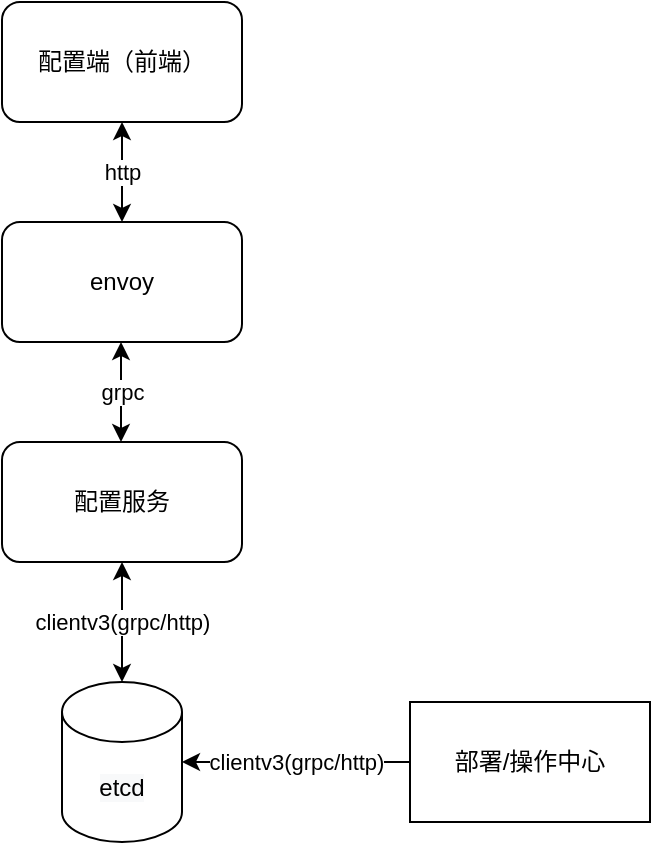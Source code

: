 <mxfile pages="7">
    <diagram id="1X3qqOPAHMiYeAOTJud8" name="总体架构">
        <mxGraphModel dx="487" dy="776" grid="1" gridSize="10" guides="1" tooltips="1" connect="1" arrows="1" fold="1" page="1" pageScale="1" pageWidth="827" pageHeight="1169" math="0" shadow="0">
            <root>
                <mxCell id="KAA0e6ewD5E3a4gkEQYl-0"/>
                <mxCell id="KAA0e6ewD5E3a4gkEQYl-1" parent="KAA0e6ewD5E3a4gkEQYl-0"/>
                <mxCell id="A7PCERtlvKt-KsGc9oNL-0" value="配置服务" style="rounded=1;whiteSpace=wrap;html=1;" parent="KAA0e6ewD5E3a4gkEQYl-1" vertex="1">
                    <mxGeometry x="996" y="260" width="120" height="60" as="geometry"/>
                </mxCell>
                <mxCell id="A7PCERtlvKt-KsGc9oNL-1" value="clientv3(grpc/http)" style="endArrow=classic;html=1;startArrow=classic;startFill=1;" parent="KAA0e6ewD5E3a4gkEQYl-1" source="A7PCERtlvKt-KsGc9oNL-0" target="A7PCERtlvKt-KsGc9oNL-5" edge="1">
                    <mxGeometry width="50" height="50" relative="1" as="geometry">
                        <mxPoint x="1027" y="220" as="sourcePoint"/>
                        <mxPoint x="1197" y="395" as="targetPoint"/>
                    </mxGeometry>
                </mxCell>
                <mxCell id="A7PCERtlvKt-KsGc9oNL-2" value="配置端（前端）" style="rounded=1;whiteSpace=wrap;html=1;" parent="KAA0e6ewD5E3a4gkEQYl-1" vertex="1">
                    <mxGeometry x="996" y="40" width="120" height="60" as="geometry"/>
                </mxCell>
                <mxCell id="A7PCERtlvKt-KsGc9oNL-3" value="http" style="endArrow=classic;html=1;horizontal=1;startArrow=classic;startFill=1;" parent="KAA0e6ewD5E3a4gkEQYl-1" source="A7PCERtlvKt-KsGc9oNL-2" target="rfTJAkQ8QG8a4X35dGVz-1" edge="1">
                    <mxGeometry width="50" height="50" relative="1" as="geometry">
                        <mxPoint x="950" y="150" as="sourcePoint"/>
                        <mxPoint x="950" y="260" as="targetPoint"/>
                    </mxGeometry>
                </mxCell>
                <mxCell id="A7PCERtlvKt-KsGc9oNL-5" value="&lt;span style=&quot;color: rgb(0 , 0 , 0) ; font-family: &amp;#34;helvetica&amp;#34; ; font-size: 12px ; font-style: normal ; font-weight: 400 ; letter-spacing: normal ; text-align: center ; text-indent: 0px ; text-transform: none ; word-spacing: 0px ; background-color: rgb(248 , 249 , 250) ; display: inline ; float: none&quot;&gt;etcd&lt;/span&gt;" style="shape=cylinder3;whiteSpace=wrap;html=1;boundedLbl=1;backgroundOutline=1;size=15;" parent="KAA0e6ewD5E3a4gkEQYl-1" vertex="1">
                    <mxGeometry x="1026" y="380" width="60" height="80" as="geometry"/>
                </mxCell>
                <mxCell id="lH45oiCETYAU4a6Qy7qv-1" value="&lt;meta charset=&quot;utf-8&quot;&gt;&lt;span style=&quot;color: rgb(0, 0, 0); font-family: helvetica; font-size: 11px; font-style: normal; font-weight: 400; letter-spacing: normal; text-align: center; text-indent: 0px; text-transform: none; word-spacing: 0px; background-color: rgb(255, 255, 255); display: inline; float: none;&quot;&gt;clientv3(grpc/http)&lt;/span&gt;" style="edgeStyle=orthogonalEdgeStyle;rounded=0;orthogonalLoop=1;jettySize=auto;html=1;entryX=1;entryY=0.5;entryDx=0;entryDy=0;entryPerimeter=0;startArrow=none;startFill=0;endArrow=classic;endFill=1;exitX=0;exitY=0.5;exitDx=0;exitDy=0;" parent="KAA0e6ewD5E3a4gkEQYl-1" source="lH45oiCETYAU4a6Qy7qv-0" target="A7PCERtlvKt-KsGc9oNL-5" edge="1">
                    <mxGeometry relative="1" as="geometry"/>
                </mxCell>
                <mxCell id="lH45oiCETYAU4a6Qy7qv-0" value="部署/操作中心" style="rounded=0;whiteSpace=wrap;html=1;" parent="KAA0e6ewD5E3a4gkEQYl-1" vertex="1">
                    <mxGeometry x="1200" y="390" width="120" height="60" as="geometry"/>
                </mxCell>
                <mxCell id="rfTJAkQ8QG8a4X35dGVz-1" value="envoy" style="rounded=1;whiteSpace=wrap;html=1;" parent="KAA0e6ewD5E3a4gkEQYl-1" vertex="1">
                    <mxGeometry x="996" y="150" width="120" height="60" as="geometry"/>
                </mxCell>
                <mxCell id="rfTJAkQ8QG8a4X35dGVz-2" value="grpc" style="endArrow=classic;html=1;horizontal=1;startArrow=classic;startFill=1;" parent="KAA0e6ewD5E3a4gkEQYl-1" edge="1">
                    <mxGeometry width="50" height="50" relative="1" as="geometry">
                        <mxPoint x="1055.5" y="210" as="sourcePoint"/>
                        <mxPoint x="1055.5" y="260" as="targetPoint"/>
                    </mxGeometry>
                </mxCell>
            </root>
        </mxGraphModel>
    </diagram>
    <diagram id="SnNu24Lm_NKvO9PNE2EM" name="层级结构">
        <mxGraphModel dx="1314" dy="776" grid="1" gridSize="5" guides="1" tooltips="1" connect="1" arrows="1" fold="1" page="1" pageScale="1" pageWidth="827" pageHeight="1169" math="0" shadow="0">
            <root>
                <mxCell id="frMDC3H8Q9lRzjkHUVK3-0"/>
                <mxCell id="frMDC3H8Q9lRzjkHUVK3-1" parent="frMDC3H8Q9lRzjkHUVK3-0"/>
                <mxCell id="1MtRLpMQDwLx-iQNgUPP-0" value="" style="rounded=0;whiteSpace=wrap;html=1;" parent="frMDC3H8Q9lRzjkHUVK3-1" vertex="1">
                    <mxGeometry x="250" y="85" width="510" height="285" as="geometry"/>
                </mxCell>
                <mxCell id="frMDC3H8Q9lRzjkHUVK3-3" value="" style="rounded=0;whiteSpace=wrap;html=1;fontSize=10;fillColor=#f5f5f5;strokeColor=#666666;fontColor=#333333;" parent="frMDC3H8Q9lRzjkHUVK3-1" vertex="1">
                    <mxGeometry x="255" y="130" width="500" height="235" as="geometry"/>
                </mxCell>
                <mxCell id="AbZzxbGtGDxxiaTbC9_T-3" value="" style="rounded=0;whiteSpace=wrap;html=1;fillColor=#f9f7ed;strokeColor=#36393d;" parent="frMDC3H8Q9lRzjkHUVK3-1" vertex="1">
                    <mxGeometry x="645" y="150" width="105" height="210" as="geometry"/>
                </mxCell>
                <mxCell id="AbZzxbGtGDxxiaTbC9_T-0" value="" style="rounded=0;whiteSpace=wrap;html=1;fillColor=#f9f7ed;strokeColor=#36393d;" parent="frMDC3H8Q9lRzjkHUVK3-1" vertex="1">
                    <mxGeometry x="260" y="150" width="380" height="210" as="geometry"/>
                </mxCell>
                <mxCell id="frMDC3H8Q9lRzjkHUVK3-4" value="" style="rounded=0;whiteSpace=wrap;html=1;fontSize=10;fillColor=#f5f5f5;strokeColor=#666666;fontColor=#333333;" parent="frMDC3H8Q9lRzjkHUVK3-1" vertex="1">
                    <mxGeometry x="255" y="105" width="500" height="20" as="geometry"/>
                </mxCell>
                <mxCell id="frMDC3H8Q9lRzjkHUVK3-5" value="物理设施配置数据库" style="text;html=1;strokeColor=none;fillColor=none;align=center;verticalAlign=middle;whiteSpace=wrap;rounded=0;fontSize=10;" parent="frMDC3H8Q9lRzjkHUVK3-1" vertex="1">
                    <mxGeometry x="255" y="105" width="500" height="20" as="geometry"/>
                </mxCell>
                <mxCell id="frMDC3H8Q9lRzjkHUVK3-6" value="节点配置数据库(ConfigData)" style="text;html=1;strokeColor=none;fillColor=none;align=center;verticalAlign=middle;whiteSpace=wrap;rounded=0;fontSize=10;" parent="frMDC3H8Q9lRzjkHUVK3-1" vertex="1">
                    <mxGeometry x="260" y="130" width="495" height="20" as="geometry"/>
                </mxCell>
                <mxCell id="frMDC3H8Q9lRzjkHUVK3-7" value="" style="rounded=0;whiteSpace=wrap;html=1;fontSize=10;fillColor=#dae8fc;strokeColor=#6c8ebf;" parent="frMDC3H8Q9lRzjkHUVK3-1" vertex="1">
                    <mxGeometry x="265" y="170" width="270" height="185" as="geometry"/>
                </mxCell>
                <mxCell id="frMDC3H8Q9lRzjkHUVK3-8" value="最新版本(ConfigVersion)" style="text;html=1;strokeColor=none;fillColor=none;align=center;verticalAlign=middle;whiteSpace=wrap;rounded=0;fontSize=10;" parent="frMDC3H8Q9lRzjkHUVK3-1" vertex="1">
                    <mxGeometry x="265" y="170" width="270" height="20" as="geometry"/>
                </mxCell>
                <mxCell id="1MtRLpMQDwLx-iQNgUPP-2" value="配置中心" style="text;html=1;strokeColor=none;fillColor=none;align=center;verticalAlign=middle;whiteSpace=wrap;rounded=0;fontSize=10;" parent="frMDC3H8Q9lRzjkHUVK3-1" vertex="1">
                    <mxGeometry x="250" y="85" width="510" height="20" as="geometry"/>
                </mxCell>
                <mxCell id="1MtRLpMQDwLx-iQNgUPP-25" value="..." style="text;html=1;strokeColor=none;fillColor=none;align=center;verticalAlign=middle;whiteSpace=wrap;rounded=0;fontStyle=1" parent="frMDC3H8Q9lRzjkHUVK3-1" vertex="1">
                    <mxGeometry x="515" y="257.5" width="20" height="10" as="geometry"/>
                </mxCell>
                <mxCell id="1MtRLpMQDwLx-iQNgUPP-29" value="v1.05" style="rounded=0;whiteSpace=wrap;html=1;fillColor=#dae8fc;strokeColor=#6c8ebf;" parent="frMDC3H8Q9lRzjkHUVK3-1" vertex="1">
                    <mxGeometry x="540" y="170" width="95" height="30" as="geometry"/>
                </mxCell>
                <mxCell id="1MtRLpMQDwLx-iQNgUPP-30" value="v1.00" style="rounded=0;whiteSpace=wrap;html=1;fillColor=#dae8fc;strokeColor=#6c8ebf;" parent="frMDC3H8Q9lRzjkHUVK3-1" vertex="1">
                    <mxGeometry x="540" y="205" width="95" height="30" as="geometry"/>
                </mxCell>
                <mxCell id="1MtRLpMQDwLx-iQNgUPP-24" value="..." style="text;html=1;strokeColor=none;fillColor=none;align=center;verticalAlign=middle;whiteSpace=wrap;rounded=0;fontStyle=1" parent="frMDC3H8Q9lRzjkHUVK3-1" vertex="1">
                    <mxGeometry x="567.5" y="247.5" width="40" height="10" as="geometry"/>
                </mxCell>
                <mxCell id="frMDC3H8Q9lRzjkHUVK3-9" value="" style="rounded=0;whiteSpace=wrap;html=1;fontSize=10;fillColor=#d5e8d4;strokeColor=#82b366;" parent="frMDC3H8Q9lRzjkHUVK3-1" vertex="1">
                    <mxGeometry x="270" y="190" width="120" height="160" as="geometry"/>
                </mxCell>
                <mxCell id="frMDC3H8Q9lRzjkHUVK3-10" value="00环境(Environment)" style="text;html=1;strokeColor=none;fillColor=none;align=center;verticalAlign=middle;whiteSpace=wrap;rounded=0;fontSize=10;" parent="frMDC3H8Q9lRzjkHUVK3-1" vertex="1">
                    <mxGeometry x="270" y="190" width="120" height="20" as="geometry"/>
                </mxCell>
                <mxCell id="1MtRLpMQDwLx-iQNgUPP-6" value="" style="rounded=0;whiteSpace=wrap;html=1;fontSize=10;fillColor=#ffe6cc;strokeColor=#d79b00;" parent="frMDC3H8Q9lRzjkHUVK3-1" vertex="1">
                    <mxGeometry x="273.18" y="310" width="111.82" height="25" as="geometry"/>
                </mxCell>
                <mxCell id="1MtRLpMQDwLx-iQNgUPP-7" value="DTP.RC.Group1" style="text;html=1;strokeColor=none;fillColor=none;align=center;verticalAlign=middle;whiteSpace=wrap;rounded=0;fontSize=10;" parent="frMDC3H8Q9lRzjkHUVK3-1" vertex="1">
                    <mxGeometry x="273.76" y="310" width="111.24" height="20" as="geometry"/>
                </mxCell>
                <mxCell id="1MtRLpMQDwLx-iQNgUPP-11" value="..." style="text;html=1;strokeColor=none;fillColor=none;align=center;verticalAlign=middle;whiteSpace=wrap;rounded=0;fontStyle=1" parent="frMDC3H8Q9lRzjkHUVK3-1" vertex="1">
                    <mxGeometry x="309.09" y="335" width="40" height="10" as="geometry"/>
                </mxCell>
                <mxCell id="1MtRLpMQDwLx-iQNgUPP-14" value="" style="rounded=0;whiteSpace=wrap;html=1;fontSize=10;fillColor=#d5e8d4;strokeColor=#82b366;" parent="frMDC3H8Q9lRzjkHUVK3-1" vertex="1">
                    <mxGeometry x="395" y="190" width="120" height="160" as="geometry"/>
                </mxCell>
                <mxCell id="1MtRLpMQDwLx-iQNgUPP-15" value="88环境" style="text;html=1;strokeColor=none;fillColor=none;align=center;verticalAlign=middle;whiteSpace=wrap;rounded=0;fontSize=10;" parent="frMDC3H8Q9lRzjkHUVK3-1" vertex="1">
                    <mxGeometry x="395" y="190" width="120" height="20" as="geometry"/>
                </mxCell>
                <mxCell id="1MtRLpMQDwLx-iQNgUPP-22" value="" style="rounded=0;whiteSpace=wrap;html=1;fontSize=10;fillColor=#ffe6cc;strokeColor=#d79b00;" parent="frMDC3H8Q9lRzjkHUVK3-1" vertex="1">
                    <mxGeometry x="398.5" y="289" width="111.5" height="46" as="geometry"/>
                </mxCell>
                <mxCell id="1MtRLpMQDwLx-iQNgUPP-23" value="DTP.RC.Group1" style="text;html=1;strokeColor=none;fillColor=none;align=center;verticalAlign=middle;whiteSpace=wrap;rounded=0;fontSize=10;" parent="frMDC3H8Q9lRzjkHUVK3-1" vertex="1">
                    <mxGeometry x="399.5" y="289" width="110.5" height="20" as="geometry"/>
                </mxCell>
                <mxCell id="frMDC3H8Q9lRzjkHUVK3-11" value="" style="rounded=0;whiteSpace=wrap;html=1;fontSize=10;fillColor=#ffe6cc;strokeColor=#d79b00;" parent="frMDC3H8Q9lRzjkHUVK3-1" vertex="1">
                    <mxGeometry x="273.5" y="210" width="111.5" height="95" as="geometry"/>
                </mxCell>
                <mxCell id="frMDC3H8Q9lRzjkHUVK3-12" value="DTP.MC.Set1(Node)" style="text;html=1;align=center;verticalAlign=middle;whiteSpace=wrap;rounded=0;fontSize=10;" parent="frMDC3H8Q9lRzjkHUVK3-1" vertex="1">
                    <mxGeometry x="275" y="210" width="110" height="20" as="geometry"/>
                </mxCell>
                <mxCell id="frMDC3H8Q9lRzjkHUVK3-14" value="应用配置(AppConfig)" style="rounded=0;whiteSpace=wrap;html=1;fontSize=8;horizontal=1;" parent="frMDC3H8Q9lRzjkHUVK3-1" vertex="1">
                    <mxGeometry x="279.09" y="230" width="100" height="20" as="geometry"/>
                </mxCell>
                <mxCell id="_CpGVqF00zmXJLr7UBIy-0" value="接口配置(InterfaceConfig)" style="rounded=0;whiteSpace=wrap;html=1;fontSize=8;" parent="frMDC3H8Q9lRzjkHUVK3-1" vertex="1">
                    <mxGeometry x="279.09" y="280" width="100.91" height="20" as="geometry"/>
                </mxCell>
                <mxCell id="1MtRLpMQDwLx-iQNgUPP-17" value="" style="rounded=0;whiteSpace=wrap;html=1;fontSize=10;fillColor=#ffe6cc;strokeColor=#d79b00;" parent="frMDC3H8Q9lRzjkHUVK3-1" vertex="1">
                    <mxGeometry x="398.5" y="210" width="111.5" height="70" as="geometry"/>
                </mxCell>
                <mxCell id="1MtRLpMQDwLx-iQNgUPP-18" value="DTP.MC.Set1" style="text;html=1;align=center;verticalAlign=middle;whiteSpace=wrap;rounded=0;fontSize=10;" parent="frMDC3H8Q9lRzjkHUVK3-1" vertex="1">
                    <mxGeometry x="398.76" y="210" width="111.24" height="20" as="geometry"/>
                </mxCell>
                <mxCell id="1MtRLpMQDwLx-iQNgUPP-19" value="应用配置" style="rounded=0;whiteSpace=wrap;html=1;fontSize=10;horizontal=1;" parent="frMDC3H8Q9lRzjkHUVK3-1" vertex="1">
                    <mxGeometry x="404.81" y="230" width="45.599" height="20" as="geometry"/>
                </mxCell>
                <mxCell id="1MtRLpMQDwLx-iQNgUPP-20" value="接口配置" style="rounded=0;whiteSpace=wrap;html=1;fontSize=10;" parent="frMDC3H8Q9lRzjkHUVK3-1" vertex="1">
                    <mxGeometry x="456.132" y="230" width="45.599" height="20" as="geometry"/>
                </mxCell>
                <mxCell id="1MtRLpMQDwLx-iQNgUPP-21" value="操控配置" style="rounded=0;whiteSpace=wrap;html=1;fontSize=10;" parent="frMDC3H8Q9lRzjkHUVK3-1" vertex="1">
                    <mxGeometry x="404.811" y="255" width="45.599" height="20" as="geometry"/>
                </mxCell>
                <mxCell id="1MtRLpMQDwLx-iQNgUPP-34" value="周末演练测试基础配置" style="rounded=0;whiteSpace=wrap;html=1;fillColor=#dae8fc;strokeColor=#6c8ebf;" parent="frMDC3H8Q9lRzjkHUVK3-1" vertex="1">
                    <mxGeometry x="650" y="170" width="95" height="30" as="geometry"/>
                </mxCell>
                <mxCell id="1MtRLpMQDwLx-iQNgUPP-35" value="1月31日周末演练" style="rounded=0;whiteSpace=wrap;html=1;fillColor=#dae8fc;strokeColor=#6c8ebf;" parent="frMDC3H8Q9lRzjkHUVK3-1" vertex="1">
                    <mxGeometry x="650" y="205" width="95" height="30" as="geometry"/>
                </mxCell>
                <mxCell id="1MtRLpMQDwLx-iQNgUPP-37" value="..." style="text;html=1;strokeColor=none;fillColor=none;align=center;verticalAlign=middle;whiteSpace=wrap;rounded=0;fontStyle=1" parent="frMDC3H8Q9lRzjkHUVK3-1" vertex="1">
                    <mxGeometry x="434.25" y="335" width="40" height="10" as="geometry"/>
                </mxCell>
                <mxCell id="H_VRkDUQ_rx8H-O2tvIQ-2" value="部署配置(DeployConfig)" style="rounded=0;whiteSpace=wrap;html=1;fontSize=8;" parent="frMDC3H8Q9lRzjkHUVK3-1" vertex="1">
                    <mxGeometry x="279.09" y="255" width="100" height="20" as="geometry"/>
                </mxCell>
                <mxCell id="H_VRkDUQ_rx8H-O2tvIQ-4" value="部署配置" style="rounded=0;whiteSpace=wrap;html=1;fontSize=10;" parent="frMDC3H8Q9lRzjkHUVK3-1" vertex="1">
                    <mxGeometry x="456.451" y="255" width="45.599" height="20" as="geometry"/>
                </mxCell>
                <mxCell id="AbZzxbGtGDxxiaTbC9_T-1" value="正常模式(Mode)" style="text;html=1;strokeColor=none;fillColor=none;align=center;verticalAlign=middle;whiteSpace=wrap;rounded=0;fontSize=10;" parent="frMDC3H8Q9lRzjkHUVK3-1" vertex="1">
                    <mxGeometry x="260" y="150" width="385" height="20" as="geometry"/>
                </mxCell>
                <mxCell id="AbZzxbGtGDxxiaTbC9_T-4" value="测试模式" style="text;html=1;strokeColor=none;fillColor=none;align=center;verticalAlign=middle;whiteSpace=wrap;rounded=0;fontSize=10;" parent="frMDC3H8Q9lRzjkHUVK3-1" vertex="1">
                    <mxGeometry x="645" y="150" width="105" height="20" as="geometry"/>
                </mxCell>
                <mxCell id="AbZzxbGtGDxxiaTbC9_T-5" value="..." style="text;html=1;strokeColor=none;fillColor=none;align=center;verticalAlign=middle;whiteSpace=wrap;rounded=0;fontStyle=1" parent="frMDC3H8Q9lRzjkHUVK3-1" vertex="1">
                    <mxGeometry x="677.5" y="247.5" width="40" height="10" as="geometry"/>
                </mxCell>
            </root>
        </mxGraphModel>
    </diagram>
    <diagram id="I8Tu5ScAXy7tuQqMffPj" name="配置获取">
        <mxGraphModel dx="1314" dy="776" grid="1" gridSize="10" guides="1" tooltips="1" connect="1" arrows="1" fold="1" page="1" pageScale="1" pageWidth="827" pageHeight="1169" math="0" shadow="0">
            <root>
                <mxCell id="Sk8pdhV6gsqgfFt56WIu-0"/>
                <mxCell id="Sk8pdhV6gsqgfFt56WIu-1" parent="Sk8pdhV6gsqgfFt56WIu-0"/>
                <mxCell id="6J8LR1fGLPx4kdJ6sCfR-0" value="配置端" style="shape=umlLifeline;perimeter=lifelinePerimeter;whiteSpace=wrap;html=1;container=1;collapsible=0;recursiveResize=0;outlineConnect=0;fontSize=10;" parent="Sk8pdhV6gsqgfFt56WIu-1" vertex="1">
                    <mxGeometry x="180" y="130" width="100" height="170" as="geometry"/>
                </mxCell>
                <mxCell id="6J8LR1fGLPx4kdJ6sCfR-1" value="" style="html=1;points=[];perimeter=orthogonalPerimeter;fontSize=10;" parent="6J8LR1fGLPx4kdJ6sCfR-0" vertex="1">
                    <mxGeometry x="45" y="50" width="10" height="110" as="geometry"/>
                </mxCell>
                <mxCell id="6J8LR1fGLPx4kdJ6sCfR-3" value="配置服务" style="shape=umlLifeline;perimeter=lifelinePerimeter;whiteSpace=wrap;html=1;container=1;collapsible=0;recursiveResize=0;outlineConnect=0;fontSize=10;" parent="Sk8pdhV6gsqgfFt56WIu-1" vertex="1">
                    <mxGeometry x="320" y="130" width="100" height="170" as="geometry"/>
                </mxCell>
                <mxCell id="6J8LR1fGLPx4kdJ6sCfR-4" value="" style="html=1;points=[];perimeter=orthogonalPerimeter;fontSize=10;" parent="6J8LR1fGLPx4kdJ6sCfR-3" vertex="1">
                    <mxGeometry x="45" y="50" width="10" height="110" as="geometry"/>
                </mxCell>
                <mxCell id="6J8LR1fGLPx4kdJ6sCfR-6" value="etcd" style="shape=umlLifeline;perimeter=lifelinePerimeter;whiteSpace=wrap;html=1;container=1;collapsible=0;recursiveResize=0;outlineConnect=0;fontSize=10;" parent="Sk8pdhV6gsqgfFt56WIu-1" vertex="1">
                    <mxGeometry x="460" y="130" width="100" height="170" as="geometry"/>
                </mxCell>
                <mxCell id="6J8LR1fGLPx4kdJ6sCfR-7" value="" style="html=1;points=[];perimeter=orthogonalPerimeter;fontSize=10;" parent="6J8LR1fGLPx4kdJ6sCfR-6" vertex="1">
                    <mxGeometry x="45" y="50" width="10" height="110" as="geometry"/>
                </mxCell>
                <mxCell id="6J8LR1fGLPx4kdJ6sCfR-10" value="获取目标版本配置" style="endArrow=classic;html=1;entryX=0;entryY=0.146;entryDx=0;entryDy=0;entryPerimeter=0;exitX=1.01;exitY=0.147;exitDx=0;exitDy=0;exitPerimeter=0;fontSize=10;" parent="Sk8pdhV6gsqgfFt56WIu-1" edge="1">
                    <mxGeometry width="50" height="50" relative="1" as="geometry">
                        <mxPoint x="375.1" y="234.87" as="sourcePoint"/>
                        <mxPoint x="505.0" y="234.66" as="targetPoint"/>
                    </mxGeometry>
                </mxCell>
                <mxCell id="6J8LR1fGLPx4kdJ6sCfR-11" value="目标版本配置内容" style="endArrow=classic;html=1;fontSize=10;entryX=1;entryY=0.346;entryDx=0;entryDy=0;entryPerimeter=0;exitX=0;exitY=0.346;exitDx=0;exitDy=0;exitPerimeter=0;" parent="Sk8pdhV6gsqgfFt56WIu-1" edge="1">
                    <mxGeometry width="50" height="50" relative="1" as="geometry">
                        <mxPoint x="505" y="253.926" as="sourcePoint"/>
                        <mxPoint x="375" y="253.926" as="targetPoint"/>
                    </mxGeometry>
                </mxCell>
                <mxCell id="6J8LR1fGLPx4kdJ6sCfR-12" value="目标版本配置内容" style="endArrow=classic;html=1;fontSize=10;exitX=0.481;exitY=0.714;exitDx=0;exitDy=0;exitPerimeter=0;entryX=1.029;entryY=0.347;entryDx=0;entryDy=0;entryPerimeter=0;" parent="Sk8pdhV6gsqgfFt56WIu-1" edge="1">
                    <mxGeometry width="50" height="50" relative="1" as="geometry">
                        <mxPoint x="364.98" y="278" as="sourcePoint"/>
                        <mxPoint x="235.21" y="278.177" as="targetPoint"/>
                    </mxGeometry>
                </mxCell>
                <mxCell id="6J8LR1fGLPx4kdJ6sCfR-13" value="获取目标版本配置" style="endArrow=classic;html=1;exitX=1;exitY=0.095;exitDx=0;exitDy=0;exitPerimeter=0;entryX=-0.053;entryY=0.096;entryDx=0;entryDy=0;entryPerimeter=0;fontSize=10;" parent="Sk8pdhV6gsqgfFt56WIu-1" edge="1">
                    <mxGeometry width="50" height="50" relative="1" as="geometry">
                        <mxPoint x="235" y="215.95" as="sourcePoint"/>
                        <mxPoint x="364.47" y="216.16" as="targetPoint"/>
                    </mxGeometry>
                </mxCell>
            </root>
        </mxGraphModel>
    </diagram>
    <diagram id="zDpkCdK-WTpTuvXPhWbF" name="配置缓存">
        <mxGraphModel dx="1314" dy="776" grid="1" gridSize="10" guides="1" tooltips="1" connect="1" arrows="1" fold="1" page="1" pageScale="1" pageWidth="827" pageHeight="1169" math="0" shadow="0">
            <root>
                <mxCell id="347gWJok4PZvHm4m8MTc-0"/>
                <mxCell id="347gWJok4PZvHm4m8MTc-1" parent="347gWJok4PZvHm4m8MTc-0"/>
                <mxCell id="cEPV4Jp8pSuzJjNS0iWL-0" value="配置端" style="shape=umlLifeline;perimeter=lifelinePerimeter;whiteSpace=wrap;html=1;container=1;collapsible=0;recursiveResize=0;outlineConnect=0;fontSize=10;" parent="347gWJok4PZvHm4m8MTc-1" vertex="1">
                    <mxGeometry x="180" y="130" width="100" height="150" as="geometry"/>
                </mxCell>
                <mxCell id="cEPV4Jp8pSuzJjNS0iWL-1" value="" style="html=1;points=[];perimeter=orthogonalPerimeter;fontSize=10;" parent="cEPV4Jp8pSuzJjNS0iWL-0" vertex="1">
                    <mxGeometry x="45" y="50" width="10" height="90" as="geometry"/>
                </mxCell>
                <mxCell id="cEPV4Jp8pSuzJjNS0iWL-3" value="配置服务" style="shape=umlLifeline;perimeter=lifelinePerimeter;whiteSpace=wrap;html=1;container=1;collapsible=0;recursiveResize=0;outlineConnect=0;fontSize=10;" parent="347gWJok4PZvHm4m8MTc-1" vertex="1">
                    <mxGeometry x="320" y="130" width="100" height="150" as="geometry"/>
                </mxCell>
                <mxCell id="cEPV4Jp8pSuzJjNS0iWL-4" value="" style="html=1;points=[];perimeter=orthogonalPerimeter;fontSize=10;" parent="cEPV4Jp8pSuzJjNS0iWL-3" vertex="1">
                    <mxGeometry x="45" y="50" width="10" height="90" as="geometry"/>
                </mxCell>
                <mxCell id="cEPV4Jp8pSuzJjNS0iWL-5" value="保存配置" style="rounded=0;orthogonalLoop=1;jettySize=auto;html=1;fontSize=10;" parent="347gWJok4PZvHm4m8MTc-1" edge="1">
                    <mxGeometry relative="1" as="geometry">
                        <mxPoint x="235.1" y="200" as="sourcePoint"/>
                        <mxPoint x="365.1" y="200" as="targetPoint"/>
                    </mxGeometry>
                </mxCell>
                <mxCell id="cEPV4Jp8pSuzJjNS0iWL-6" value="etcd" style="shape=umlLifeline;perimeter=lifelinePerimeter;whiteSpace=wrap;html=1;container=1;collapsible=0;recursiveResize=0;outlineConnect=0;fontSize=10;" parent="347gWJok4PZvHm4m8MTc-1" vertex="1">
                    <mxGeometry x="460" y="130" width="100" height="150" as="geometry"/>
                </mxCell>
                <mxCell id="cEPV4Jp8pSuzJjNS0iWL-7" value="" style="html=1;points=[];perimeter=orthogonalPerimeter;fontSize=10;" parent="cEPV4Jp8pSuzJjNS0iWL-6" vertex="1">
                    <mxGeometry x="45" y="50" width="10" height="90" as="geometry"/>
                </mxCell>
                <mxCell id="cEPV4Jp8pSuzJjNS0iWL-8" value="写入用户配置缓存" style="edgeStyle=orthogonalEdgeStyle;rounded=0;orthogonalLoop=1;jettySize=auto;html=1;fontSize=10;" parent="347gWJok4PZvHm4m8MTc-1" edge="1">
                    <mxGeometry relative="1" as="geometry">
                        <mxPoint x="504" y="230" as="targetPoint"/>
                        <Array as="points">
                            <mxPoint x="504" y="230"/>
                        </Array>
                        <mxPoint x="375" y="230" as="sourcePoint"/>
                    </mxGeometry>
                </mxCell>
                <mxCell id="5rnwcWIkk3I-vEAtKgAx-1" value="提交结果" style="endArrow=classic;html=1;fontSize=10;entryX=1;entryY=0.346;entryDx=0;entryDy=0;entryPerimeter=0;exitX=0;exitY=0.346;exitDx=0;exitDy=0;exitPerimeter=0;" parent="347gWJok4PZvHm4m8MTc-1" edge="1">
                    <mxGeometry width="50" height="50" relative="1" as="geometry">
                        <mxPoint x="365" y="259.996" as="sourcePoint"/>
                        <mxPoint x="235" y="259.996" as="targetPoint"/>
                    </mxGeometry>
                </mxCell>
            </root>
        </mxGraphModel>
    </diagram>
    <diagram id="FDhhwFAhv5WpItgmbsHn" name="删除缓存配置">
        <mxGraphModel dx="1314" dy="776" grid="1" gridSize="10" guides="1" tooltips="1" connect="1" arrows="1" fold="1" page="1" pageScale="1" pageWidth="827" pageHeight="1169" math="0" shadow="0">
            <root>
                <mxCell id="xelb1BrMsAJrIiyQc8yh-0"/>
                <mxCell id="xelb1BrMsAJrIiyQc8yh-1" parent="xelb1BrMsAJrIiyQc8yh-0"/>
                <mxCell id="vVBG-popAw29gxYDrXYc-0" value="配置端" style="shape=umlLifeline;perimeter=lifelinePerimeter;whiteSpace=wrap;html=1;container=1;collapsible=0;recursiveResize=0;outlineConnect=0;fontSize=10;" parent="xelb1BrMsAJrIiyQc8yh-1" vertex="1">
                    <mxGeometry x="180" y="130" width="100" height="150" as="geometry"/>
                </mxCell>
                <mxCell id="vVBG-popAw29gxYDrXYc-1" value="" style="html=1;points=[];perimeter=orthogonalPerimeter;fontSize=10;" parent="vVBG-popAw29gxYDrXYc-0" vertex="1">
                    <mxGeometry x="45" y="50" width="10" height="90" as="geometry"/>
                </mxCell>
                <mxCell id="vVBG-popAw29gxYDrXYc-2" value="配置服务" style="shape=umlLifeline;perimeter=lifelinePerimeter;whiteSpace=wrap;html=1;container=1;collapsible=0;recursiveResize=0;outlineConnect=0;fontSize=10;" parent="xelb1BrMsAJrIiyQc8yh-1" vertex="1">
                    <mxGeometry x="320" y="130" width="100" height="150" as="geometry"/>
                </mxCell>
                <mxCell id="vVBG-popAw29gxYDrXYc-3" value="" style="html=1;points=[];perimeter=orthogonalPerimeter;fontSize=10;" parent="vVBG-popAw29gxYDrXYc-2" vertex="1">
                    <mxGeometry x="45" y="50" width="10" height="90" as="geometry"/>
                </mxCell>
                <mxCell id="vVBG-popAw29gxYDrXYc-4" value="删除配置" style="rounded=0;orthogonalLoop=1;jettySize=auto;html=1;fontSize=10;" parent="xelb1BrMsAJrIiyQc8yh-1" edge="1">
                    <mxGeometry relative="1" as="geometry">
                        <mxPoint x="235.1" y="200" as="sourcePoint"/>
                        <mxPoint x="365.1" y="200" as="targetPoint"/>
                    </mxGeometry>
                </mxCell>
                <mxCell id="vVBG-popAw29gxYDrXYc-5" value="etcd" style="shape=umlLifeline;perimeter=lifelinePerimeter;whiteSpace=wrap;html=1;container=1;collapsible=0;recursiveResize=0;outlineConnect=0;fontSize=10;" parent="xelb1BrMsAJrIiyQc8yh-1" vertex="1">
                    <mxGeometry x="460" y="130" width="100" height="150" as="geometry"/>
                </mxCell>
                <mxCell id="vVBG-popAw29gxYDrXYc-6" value="" style="html=1;points=[];perimeter=orthogonalPerimeter;fontSize=10;" parent="vVBG-popAw29gxYDrXYc-5" vertex="1">
                    <mxGeometry x="45" y="50" width="10" height="90" as="geometry"/>
                </mxCell>
                <mxCell id="vVBG-popAw29gxYDrXYc-7" value="删除用户缓存配置" style="edgeStyle=orthogonalEdgeStyle;rounded=0;orthogonalLoop=1;jettySize=auto;html=1;fontSize=10;" parent="xelb1BrMsAJrIiyQc8yh-1" edge="1">
                    <mxGeometry relative="1" as="geometry">
                        <mxPoint x="504" y="230" as="targetPoint"/>
                        <Array as="points">
                            <mxPoint x="504" y="230"/>
                        </Array>
                        <mxPoint x="375" y="230" as="sourcePoint"/>
                    </mxGeometry>
                </mxCell>
                <mxCell id="vVBG-popAw29gxYDrXYc-8" value="提交结果" style="endArrow=classic;html=1;fontSize=10;entryX=1;entryY=0.346;entryDx=0;entryDy=0;entryPerimeter=0;exitX=0;exitY=0.346;exitDx=0;exitDy=0;exitPerimeter=0;" parent="xelb1BrMsAJrIiyQc8yh-1" edge="1">
                    <mxGeometry width="50" height="50" relative="1" as="geometry">
                        <mxPoint x="365" y="259.996" as="sourcePoint"/>
                        <mxPoint x="235" y="259.996" as="targetPoint"/>
                    </mxGeometry>
                </mxCell>
            </root>
        </mxGraphModel>
    </diagram>
    <diagram id="6Ceoa22t9cZ7ktfSXCHu" name="配置编辑">
        <mxGraphModel dx="1314" dy="776" grid="1" gridSize="5" guides="1" tooltips="1" connect="1" arrows="1" fold="1" page="1" pageScale="1" pageWidth="827" pageHeight="1169" math="0" shadow="0">
            <root>
                <mxCell id="II5RSUHk62oNET01WcBU-0"/>
                <mxCell id="II5RSUHk62oNET01WcBU-1" parent="II5RSUHk62oNET01WcBU-0"/>
                <mxCell id="1q6dZ-OZUKm1-cO1wzfy-0" value="配置端" style="shape=umlLifeline;perimeter=lifelinePerimeter;whiteSpace=wrap;html=1;container=1;collapsible=0;recursiveResize=0;outlineConnect=0;fontSize=10;" parent="II5RSUHk62oNET01WcBU-1" vertex="1">
                    <mxGeometry x="180" y="130" width="100" height="270" as="geometry"/>
                </mxCell>
                <mxCell id="1q6dZ-OZUKm1-cO1wzfy-1" value="" style="html=1;points=[];perimeter=orthogonalPerimeter;fontSize=10;" parent="1q6dZ-OZUKm1-cO1wzfy-0" vertex="1">
                    <mxGeometry x="45" y="50" width="10" height="200" as="geometry"/>
                </mxCell>
                <mxCell id="oXQTDIycemK8rpEJjyD2-27" value="编辑配置" style="endArrow=classic;html=1;fontSize=10;rounded=0;entryX=0.981;entryY=0.805;entryDx=0;entryDy=0;entryPerimeter=0;" parent="1q6dZ-OZUKm1-cO1wzfy-0" edge="1">
                    <mxGeometry width="50" height="50" relative="1" as="geometry">
                        <mxPoint x="55.19" y="185" as="sourcePoint"/>
                        <mxPoint x="55.0" y="200.955" as="targetPoint"/>
                        <Array as="points">
                            <mxPoint x="85.19" y="185"/>
                            <mxPoint x="85.19" y="201"/>
                        </Array>
                    </mxGeometry>
                </mxCell>
                <mxCell id="1q6dZ-OZUKm1-cO1wzfy-2" value="配置服务" style="shape=umlLifeline;perimeter=lifelinePerimeter;whiteSpace=wrap;html=1;container=1;collapsible=0;recursiveResize=0;outlineConnect=0;fontSize=10;" parent="II5RSUHk62oNET01WcBU-1" vertex="1">
                    <mxGeometry x="320" y="130" width="100" height="270" as="geometry"/>
                </mxCell>
                <mxCell id="1q6dZ-OZUKm1-cO1wzfy-3" value="" style="html=1;points=[];perimeter=orthogonalPerimeter;fontSize=10;" parent="1q6dZ-OZUKm1-cO1wzfy-2" vertex="1">
                    <mxGeometry x="45" y="50" width="10" height="200" as="geometry"/>
                </mxCell>
                <mxCell id="1q6dZ-OZUKm1-cO1wzfy-6" value="保存配置" style="rounded=0;orthogonalLoop=1;jettySize=auto;html=1;fontSize=10;" parent="II5RSUHk62oNET01WcBU-1" edge="1">
                    <mxGeometry relative="1" as="geometry">
                        <mxPoint x="235.1" y="350" as="sourcePoint"/>
                        <mxPoint x="365.1" y="350" as="targetPoint"/>
                    </mxGeometry>
                </mxCell>
                <mxCell id="1q6dZ-OZUKm1-cO1wzfy-7" value="etcd" style="shape=umlLifeline;perimeter=lifelinePerimeter;whiteSpace=wrap;html=1;container=1;collapsible=0;recursiveResize=0;outlineConnect=0;fontSize=10;" parent="II5RSUHk62oNET01WcBU-1" vertex="1">
                    <mxGeometry x="460" y="130" width="100" height="270" as="geometry"/>
                </mxCell>
                <mxCell id="1q6dZ-OZUKm1-cO1wzfy-8" value="" style="html=1;points=[];perimeter=orthogonalPerimeter;fontSize=10;" parent="1q6dZ-OZUKm1-cO1wzfy-7" vertex="1">
                    <mxGeometry x="45" y="50" width="10" height="200" as="geometry"/>
                </mxCell>
                <mxCell id="1q6dZ-OZUKm1-cO1wzfy-9" value="写入用户配置缓存" style="edgeStyle=orthogonalEdgeStyle;rounded=0;orthogonalLoop=1;jettySize=auto;html=1;fontSize=10;" parent="II5RSUHk62oNET01WcBU-1" edge="1">
                    <mxGeometry relative="1" as="geometry">
                        <mxPoint x="504" y="365" as="targetPoint"/>
                        <Array as="points">
                            <mxPoint x="504" y="365"/>
                        </Array>
                        <mxPoint x="375" y="365" as="sourcePoint"/>
                    </mxGeometry>
                </mxCell>
                <mxCell id="oXQTDIycemK8rpEJjyD2-15" value="修改配置" style="shape=umlFrame;whiteSpace=wrap;html=1;width=60;height=15;fontSize=10;" parent="II5RSUHk62oNET01WcBU-1" vertex="1">
                    <mxGeometry x="240" y="190" width="260" height="115" as="geometry"/>
                </mxCell>
                <mxCell id="oXQTDIycemK8rpEJjyD2-14" value="获取目标版本配置" style="endArrow=classic;html=1;entryX=0;entryY=0.146;entryDx=0;entryDy=0;entryPerimeter=0;exitX=1.01;exitY=0.147;exitDx=0;exitDy=0;exitPerimeter=0;fontSize=10;" parent="II5RSUHk62oNET01WcBU-1" edge="1">
                    <mxGeometry width="50" height="50" relative="1" as="geometry">
                        <mxPoint x="375.1" y="234.87" as="sourcePoint"/>
                        <mxPoint x="505.0" y="234.66" as="targetPoint"/>
                    </mxGeometry>
                </mxCell>
                <mxCell id="oXQTDIycemK8rpEJjyD2-17" value="目标版本配置内容" style="endArrow=classic;html=1;fontSize=10;entryX=1;entryY=0.346;entryDx=0;entryDy=0;entryPerimeter=0;exitX=0;exitY=0.346;exitDx=0;exitDy=0;exitPerimeter=0;" parent="II5RSUHk62oNET01WcBU-1" edge="1">
                    <mxGeometry width="50" height="50" relative="1" as="geometry">
                        <mxPoint x="505" y="253.926" as="sourcePoint"/>
                        <mxPoint x="375" y="253.926" as="targetPoint"/>
                    </mxGeometry>
                </mxCell>
                <mxCell id="oXQTDIycemK8rpEJjyD2-26" value="目标版本配置内容" style="endArrow=classic;html=1;fontSize=10;exitX=0.481;exitY=0.714;exitDx=0;exitDy=0;exitPerimeter=0;entryX=1.029;entryY=0.347;entryDx=0;entryDy=0;entryPerimeter=0;" parent="II5RSUHk62oNET01WcBU-1" edge="1">
                    <mxGeometry width="50" height="50" relative="1" as="geometry">
                        <mxPoint x="364.98" y="295.0" as="sourcePoint"/>
                        <mxPoint x="235.21" y="295.177" as="targetPoint"/>
                    </mxGeometry>
                </mxCell>
                <mxCell id="oXQTDIycemK8rpEJjyD2-0" value="获取目标版本配置" style="endArrow=classic;html=1;exitX=1;exitY=0.095;exitDx=0;exitDy=0;exitPerimeter=0;entryX=-0.053;entryY=0.096;entryDx=0;entryDy=0;entryPerimeter=0;fontSize=10;" parent="II5RSUHk62oNET01WcBU-1" edge="1">
                    <mxGeometry width="50" height="50" relative="1" as="geometry">
                        <mxPoint x="235" y="215.95" as="sourcePoint"/>
                        <mxPoint x="364.47" y="216.16" as="targetPoint"/>
                    </mxGeometry>
                </mxCell>
                <mxCell id="Kl6u8DrjfM0yO60e9N_o-0" value="复制目标版本配置&lt;br&gt;至用户配置缓存" style="endArrow=classic;html=1;fontSize=10;" parent="II5RSUHk62oNET01WcBU-1" edge="1">
                    <mxGeometry width="50" height="50" relative="1" as="geometry">
                        <mxPoint x="375" y="275" as="sourcePoint"/>
                        <mxPoint x="505" y="275" as="targetPoint"/>
                    </mxGeometry>
                </mxCell>
            </root>
        </mxGraphModel>
    </diagram>
    <diagram id="J7kVp__1CWum4X2jKdGe" name="版本提交">
        <mxGraphModel dx="1314" dy="776" grid="1" gridSize="5" guides="1" tooltips="1" connect="1" arrows="1" fold="1" page="1" pageScale="1" pageWidth="827" pageHeight="1169" math="0" shadow="0">
            <root>
                <mxCell id="-DYnJunYGg2rgk8KWByQ-0"/>
                <mxCell id="-DYnJunYGg2rgk8KWByQ-1" parent="-DYnJunYGg2rgk8KWByQ-0"/>
                <mxCell id="-eY6tJXxqFQl8I7pCIEC-0" value="配置端" style="shape=umlLifeline;perimeter=lifelinePerimeter;whiteSpace=wrap;html=1;container=1;collapsible=0;recursiveResize=0;outlineConnect=0;fontSize=10;" parent="-DYnJunYGg2rgk8KWByQ-1" vertex="1">
                    <mxGeometry x="180" y="170" width="100" height="330" as="geometry"/>
                </mxCell>
                <mxCell id="-eY6tJXxqFQl8I7pCIEC-1" value="" style="html=1;points=[];perimeter=orthogonalPerimeter;fontSize=10;" parent="-eY6tJXxqFQl8I7pCIEC-0" vertex="1">
                    <mxGeometry x="45" y="60" width="10" height="250" as="geometry"/>
                </mxCell>
                <mxCell id="-eY6tJXxqFQl8I7pCIEC-2" value="配置服务" style="shape=umlLifeline;perimeter=lifelinePerimeter;whiteSpace=wrap;html=1;container=1;collapsible=0;recursiveResize=0;outlineConnect=0;fontSize=10;" parent="-DYnJunYGg2rgk8KWByQ-1" vertex="1">
                    <mxGeometry x="320" y="170" width="100" height="330" as="geometry"/>
                </mxCell>
                <mxCell id="-eY6tJXxqFQl8I7pCIEC-3" value="" style="html=1;points=[];perimeter=orthogonalPerimeter;fontSize=10;" parent="-eY6tJXxqFQl8I7pCIEC-2" vertex="1">
                    <mxGeometry x="45" y="60" width="10" height="250" as="geometry"/>
                </mxCell>
                <mxCell id="-eY6tJXxqFQl8I7pCIEC-4" value="提交版本" style="edgeStyle=orthogonalEdgeStyle;rounded=0;orthogonalLoop=1;jettySize=auto;html=1;fontSize=10;" parent="-DYnJunYGg2rgk8KWByQ-1" edge="1">
                    <mxGeometry relative="1" as="geometry">
                        <Array as="points">
                            <mxPoint x="300" y="251"/>
                            <mxPoint x="300" y="251"/>
                        </Array>
                        <mxPoint x="235" y="251" as="sourcePoint"/>
                        <mxPoint x="365" y="251" as="targetPoint"/>
                    </mxGeometry>
                </mxCell>
                <mxCell id="-eY6tJXxqFQl8I7pCIEC-5" value="etcd" style="shape=umlLifeline;perimeter=lifelinePerimeter;whiteSpace=wrap;html=1;container=1;collapsible=0;recursiveResize=0;outlineConnect=0;fontSize=10;" parent="-DYnJunYGg2rgk8KWByQ-1" vertex="1">
                    <mxGeometry x="460" y="170" width="100" height="330" as="geometry"/>
                </mxCell>
                <mxCell id="-eY6tJXxqFQl8I7pCIEC-6" value="" style="html=1;points=[];perimeter=orthogonalPerimeter;fontSize=10;" parent="-eY6tJXxqFQl8I7pCIEC-5" vertex="1">
                    <mxGeometry x="45" y="60" width="10" height="250" as="geometry"/>
                </mxCell>
                <mxCell id="qTQMT7hOpY8bRpjkQMIU-0" value="加锁" style="endArrow=classic;html=1;fontSize=10;" parent="-DYnJunYGg2rgk8KWByQ-1" edge="1">
                    <mxGeometry width="50" height="50" relative="1" as="geometry">
                        <mxPoint x="375" y="270" as="sourcePoint"/>
                        <mxPoint x="505" y="270" as="targetPoint"/>
                    </mxGeometry>
                </mxCell>
                <mxCell id="CSEYJ5SGYVYqvFHrJ38q-0" value="加锁成功" style="shape=umlFrame;whiteSpace=wrap;html=1;width=60;height=15;fontSize=10;" parent="-DYnJunYGg2rgk8KWByQ-1" vertex="1">
                    <mxGeometry x="240" y="280" width="260" height="145" as="geometry"/>
                </mxCell>
                <mxCell id="CSEYJ5SGYVYqvFHrJ38q-1" value="加锁失败" style="shape=umlFrame;whiteSpace=wrap;html=1;width=60;height=15;fontSize=10;" parent="-DYnJunYGg2rgk8KWByQ-1" vertex="1">
                    <mxGeometry x="240" y="435" width="120" height="35" as="geometry"/>
                </mxCell>
                <mxCell id="CSEYJ5SGYVYqvFHrJ38q-2" value="提交失败" style="endArrow=classic;html=1;fontSize=10;" parent="-DYnJunYGg2rgk8KWByQ-1" edge="1">
                    <mxGeometry width="50" height="50" relative="1" as="geometry">
                        <mxPoint x="365" y="457.16" as="sourcePoint"/>
                        <mxPoint x="235" y="457.16" as="targetPoint"/>
                    </mxGeometry>
                </mxCell>
                <mxCell id="-eY6tJXxqFQl8I7pCIEC-8" value="获取用户配置缓存" style="edgeStyle=orthogonalEdgeStyle;rounded=0;orthogonalLoop=1;jettySize=auto;html=1;entryX=-0.1;entryY=0.235;entryDx=0;entryDy=0;entryPerimeter=0;exitX=1;exitY=0.235;exitDx=0;exitDy=0;exitPerimeter=0;fontSize=10;" parent="-DYnJunYGg2rgk8KWByQ-1" edge="1">
                    <mxGeometry relative="1" as="geometry">
                        <mxPoint x="375" y="295" as="sourcePoint"/>
                        <mxPoint x="504" y="295" as="targetPoint"/>
                        <Array as="points"/>
                    </mxGeometry>
                </mxCell>
                <mxCell id="-eY6tJXxqFQl8I7pCIEC-7" value="配置缓存" style="edgeStyle=orthogonalEdgeStyle;rounded=0;orthogonalLoop=1;jettySize=auto;html=1;startArrow=classic;startFill=1;endArrow=none;endFill=0;fontSize=10;" parent="-DYnJunYGg2rgk8KWByQ-1" edge="1">
                    <mxGeometry relative="1" as="geometry">
                        <mxPoint x="504" y="320" as="targetPoint"/>
                        <Array as="points">
                            <mxPoint x="504" y="320"/>
                        </Array>
                        <mxPoint x="375" y="320" as="sourcePoint"/>
                    </mxGeometry>
                </mxCell>
                <mxCell id="-eY6tJXxqFQl8I7pCIEC-12" value="将配置缓存&lt;br style=&quot;font-size: 10px;&quot;&gt;作为最新版本写入" style="endArrow=classic;html=1;fontSize=10;" parent="-DYnJunYGg2rgk8KWByQ-1" edge="1">
                    <mxGeometry width="50" height="50" relative="1" as="geometry">
                        <mxPoint x="375" y="345" as="sourcePoint"/>
                        <mxPoint x="505" y="345" as="targetPoint"/>
                    </mxGeometry>
                </mxCell>
                <mxCell id="dxoKEZGAAR_oU9fGiMAX-0" value="解锁" style="endArrow=none;html=1;startArrow=classic;startFill=1;endFill=0;fontSize=10;" parent="-DYnJunYGg2rgk8KWByQ-1" edge="1">
                    <mxGeometry width="50" height="50" relative="1" as="geometry">
                        <mxPoint x="375" y="395" as="sourcePoint"/>
                        <mxPoint x="505" y="395" as="targetPoint"/>
                        <Array as="points">
                            <mxPoint x="440" y="395"/>
                        </Array>
                    </mxGeometry>
                </mxCell>
                <mxCell id="-eY6tJXxqFQl8I7pCIEC-13" value="提交成功，返回版本号" style="endArrow=none;html=1;startArrow=classic;startFill=1;endFill=0;fontSize=10;" parent="-DYnJunYGg2rgk8KWByQ-1" edge="1">
                    <mxGeometry width="50" height="50" relative="1" as="geometry">
                        <mxPoint x="235" y="415" as="sourcePoint"/>
                        <mxPoint x="365" y="415" as="targetPoint"/>
                    </mxGeometry>
                </mxCell>
                <mxCell id="ukYrH6UOgs16WxmyRqD5-0" value="清除用户配置缓存" style="endArrow=classic;html=1;fontSize=10;" parent="-DYnJunYGg2rgk8KWByQ-1" edge="1">
                    <mxGeometry width="50" height="50" relative="1" as="geometry">
                        <mxPoint x="375.0" y="370" as="sourcePoint"/>
                        <mxPoint x="505" y="370" as="targetPoint"/>
                    </mxGeometry>
                </mxCell>
            </root>
        </mxGraphModel>
    </diagram>
</mxfile>